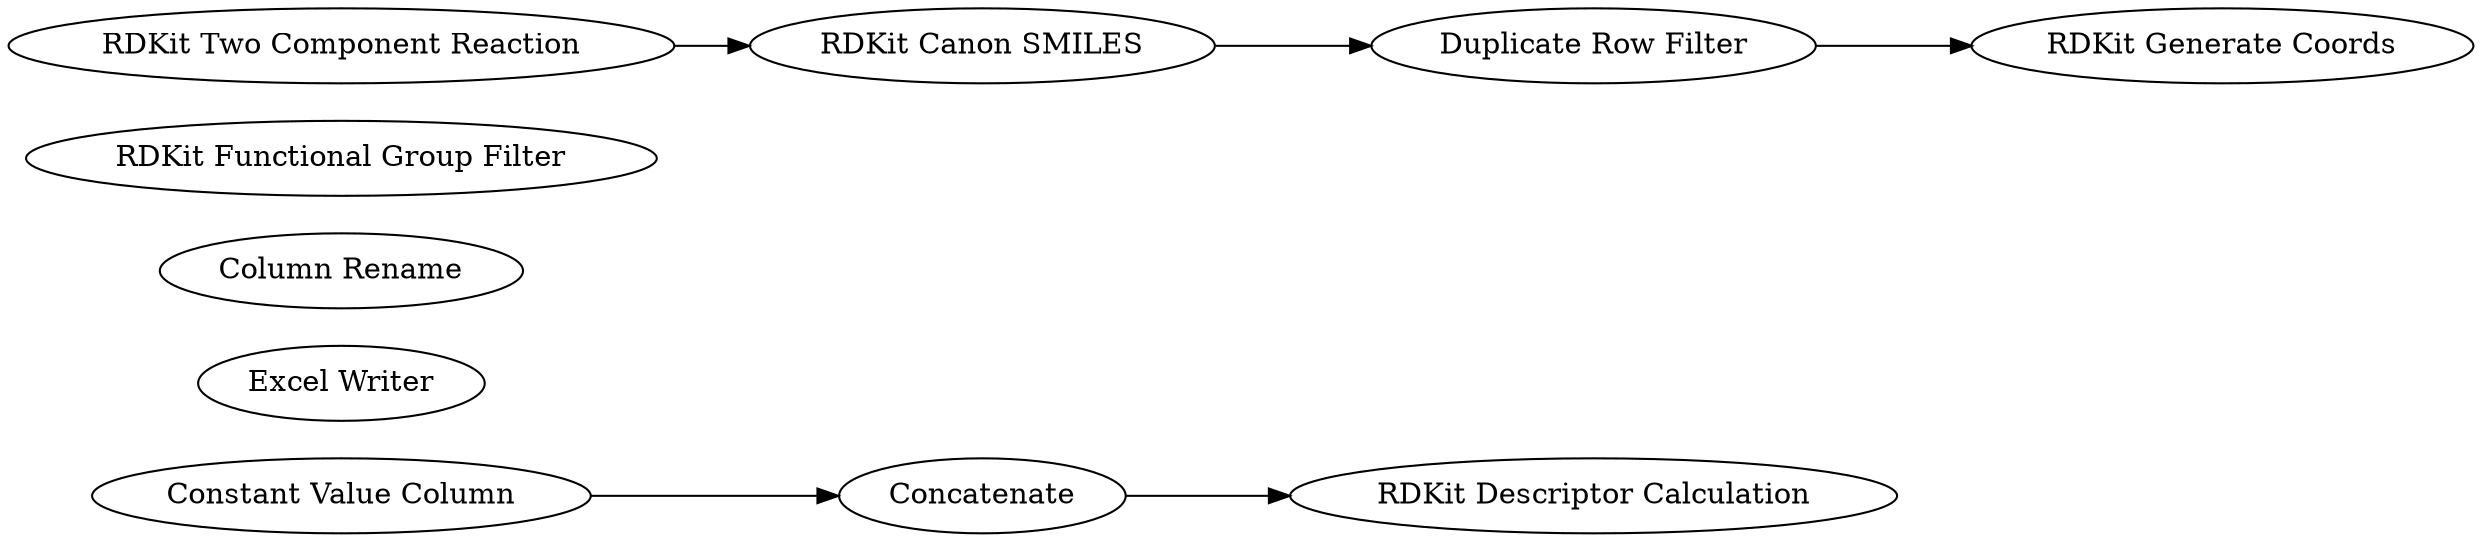 digraph {
	56 [label="Constant Value Column"]
	111 [label=Concatenate]
	114 [label="RDKit Descriptor Calculation"]
	115 [label="Excel Writer"]
	118 [label="Column Rename"]
	137 [label="RDKit Functional Group Filter"]
	141 [label="RDKit Two Component Reaction"]
	29 [label="RDKit Canon SMILES"]
	112 [label="Duplicate Row Filter"]
	165 [label="RDKit Generate Coords"]
	29 -> 112
	112 -> 165
	56 -> 111
	111 -> 114
	141 -> 29
	rankdir=LR
}
